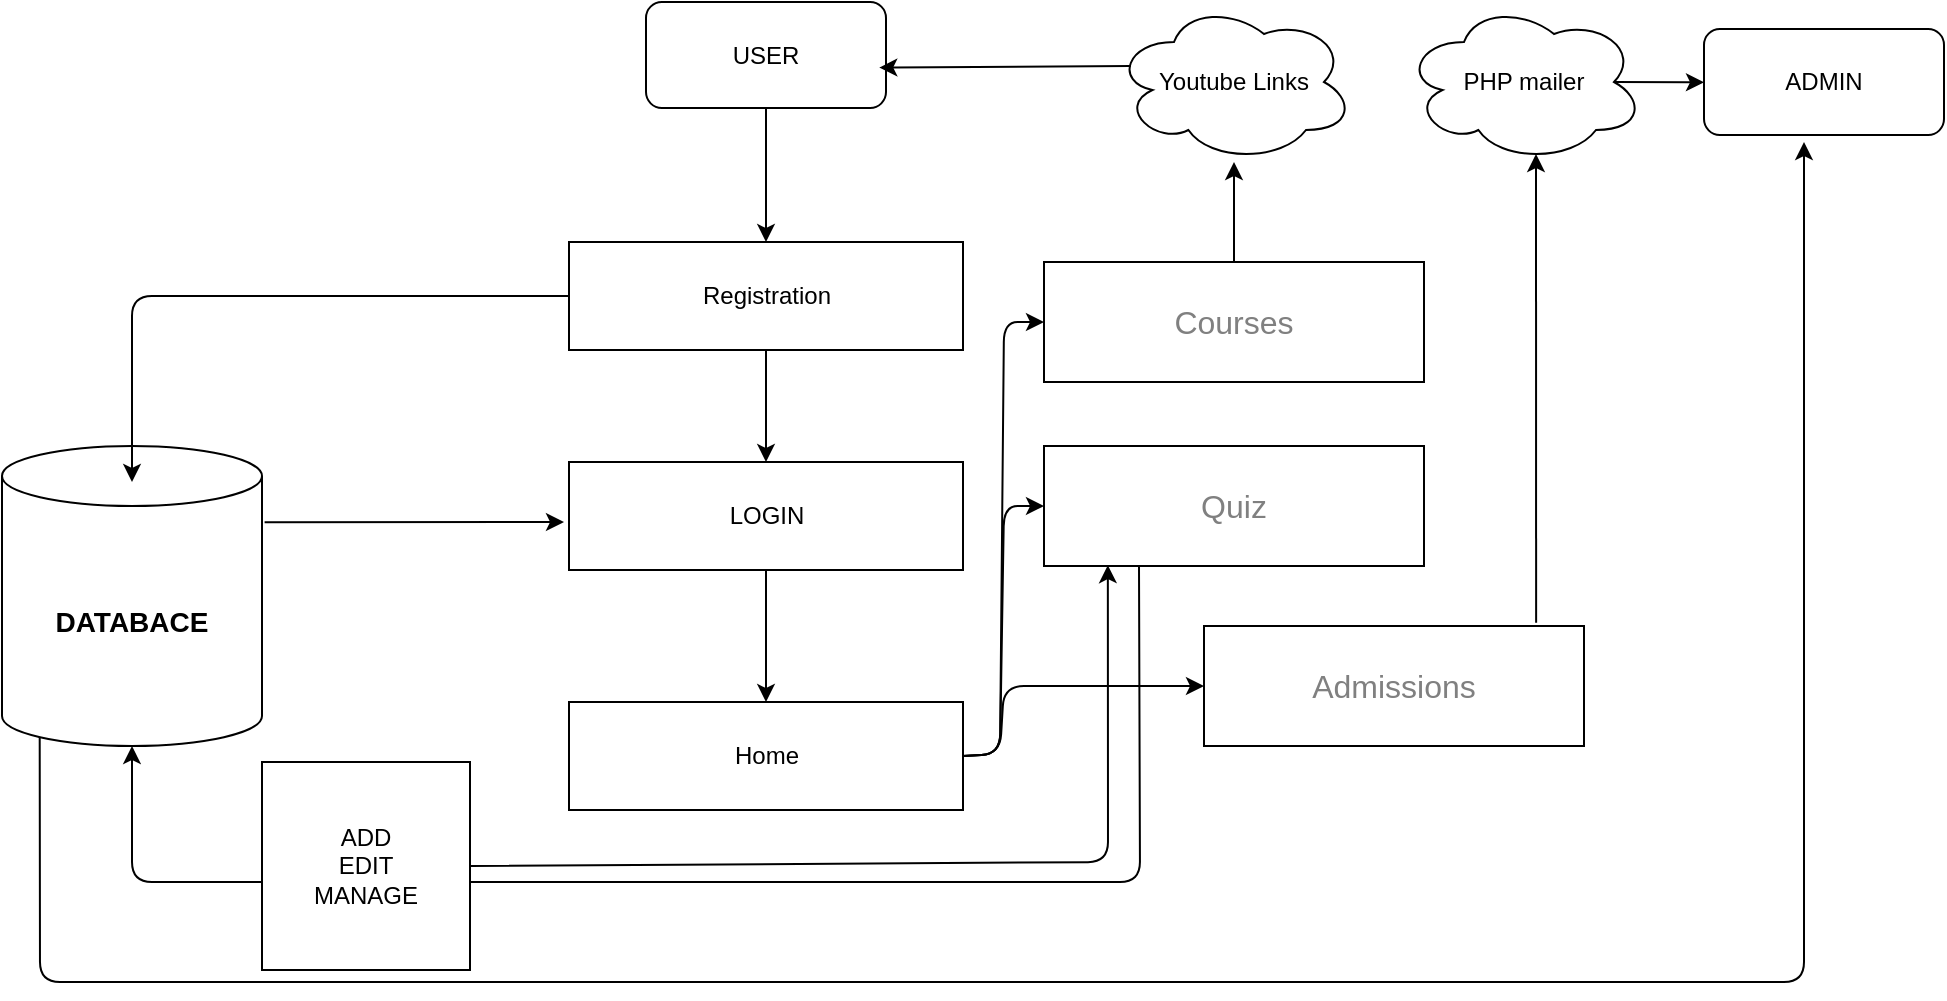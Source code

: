 <mxfile>
    <diagram id="-8j7JM75Foq9sBr7qPs-" name="Page-1">
        <mxGraphModel dx="465" dy="37" grid="0" gridSize="10" guides="1" tooltips="1" connect="1" arrows="1" fold="1" page="0" pageScale="1" pageWidth="850" pageHeight="1100" math="0" shadow="0">
            <root>
                <mxCell id="0"/>
                <mxCell id="1" parent="0"/>
                <mxCell id="22" style="edgeStyle=none;html=1;exitX=1.01;exitY=0.254;exitDx=0;exitDy=0;exitPerimeter=0;" parent="1" source="2" edge="1">
                    <mxGeometry relative="1" as="geometry">
                        <mxPoint x="170" y="380" as="targetPoint"/>
                    </mxGeometry>
                </mxCell>
                <mxCell id="41" style="edgeStyle=none;html=1;exitX=0.145;exitY=1;exitDx=0;exitDy=-4.35;exitPerimeter=0;" parent="1" source="2" edge="1">
                    <mxGeometry relative="1" as="geometry">
                        <mxPoint x="790" y="190" as="targetPoint"/>
                        <Array as="points">
                            <mxPoint x="-92" y="610"/>
                            <mxPoint x="790" y="610"/>
                        </Array>
                    </mxGeometry>
                </mxCell>
                <mxCell id="2" value="DATABACE" style="shape=cylinder3;whiteSpace=wrap;html=1;boundedLbl=1;backgroundOutline=1;size=15;fontStyle=1;fontSize=14;" parent="1" vertex="1">
                    <mxGeometry x="-111" y="342" width="130" height="150" as="geometry"/>
                </mxCell>
                <mxCell id="6" style="edgeStyle=none;html=1;exitX=0.5;exitY=1;exitDx=0;exitDy=0;entryX=0.5;entryY=0;entryDx=0;entryDy=0;" parent="1" source="4" target="5" edge="1">
                    <mxGeometry relative="1" as="geometry"/>
                </mxCell>
                <mxCell id="4" value="USER" style="rounded=1;whiteSpace=wrap;html=1;" parent="1" vertex="1">
                    <mxGeometry x="211" y="120" width="120" height="53" as="geometry"/>
                </mxCell>
                <mxCell id="12" style="edgeStyle=none;html=1;exitX=0.5;exitY=1;exitDx=0;exitDy=0;" parent="1" source="5" target="11" edge="1">
                    <mxGeometry relative="1" as="geometry"/>
                </mxCell>
                <mxCell id="5" value="Registration" style="rounded=0;whiteSpace=wrap;html=1;" parent="1" vertex="1">
                    <mxGeometry x="172.5" y="240" width="197" height="54" as="geometry"/>
                </mxCell>
                <mxCell id="7" style="edgeStyle=none;html=1;exitX=0;exitY=0.5;exitDx=0;exitDy=0;" parent="1" source="5" edge="1">
                    <mxGeometry relative="1" as="geometry">
                        <mxPoint x="-46" y="360" as="targetPoint"/>
                        <Array as="points">
                            <mxPoint x="-46" y="267"/>
                        </Array>
                    </mxGeometry>
                </mxCell>
                <mxCell id="17" style="edgeStyle=none;html=1;exitX=1;exitY=0.5;exitDx=0;exitDy=0;entryX=0;entryY=0.5;entryDx=0;entryDy=0;" parent="1" source="9" target="15" edge="1">
                    <mxGeometry relative="1" as="geometry">
                        <Array as="points">
                            <mxPoint x="388" y="496"/>
                            <mxPoint x="390" y="280"/>
                        </Array>
                    </mxGeometry>
                </mxCell>
                <mxCell id="25" style="edgeStyle=none;html=1;exitX=1;exitY=0.5;exitDx=0;exitDy=0;entryX=0;entryY=0.5;entryDx=0;entryDy=0;" parent="1" source="9" target="24" edge="1">
                    <mxGeometry relative="1" as="geometry">
                        <Array as="points">
                            <mxPoint x="388" y="496"/>
                            <mxPoint x="390" y="372"/>
                        </Array>
                    </mxGeometry>
                </mxCell>
                <mxCell id="32" style="edgeStyle=none;html=1;exitX=1;exitY=0.5;exitDx=0;exitDy=0;entryX=0;entryY=0.5;entryDx=0;entryDy=0;" parent="1" source="9" target="31" edge="1">
                    <mxGeometry relative="1" as="geometry">
                        <Array as="points">
                            <mxPoint x="388" y="496"/>
                            <mxPoint x="390" y="462"/>
                        </Array>
                    </mxGeometry>
                </mxCell>
                <mxCell id="9" value="Home" style="rounded=0;whiteSpace=wrap;html=1;" parent="1" vertex="1">
                    <mxGeometry x="172.5" y="470" width="197" height="54" as="geometry"/>
                </mxCell>
                <mxCell id="14" style="edgeStyle=none;html=1;exitX=0.5;exitY=1;exitDx=0;exitDy=0;entryX=0.5;entryY=0;entryDx=0;entryDy=0;" parent="1" source="11" target="9" edge="1">
                    <mxGeometry relative="1" as="geometry"/>
                </mxCell>
                <mxCell id="11" value="LOGIN" style="rounded=0;whiteSpace=wrap;html=1;" parent="1" vertex="1">
                    <mxGeometry x="172.5" y="350" width="197" height="54" as="geometry"/>
                </mxCell>
                <mxCell id="18" style="edgeStyle=none;html=1;exitX=0.5;exitY=0;exitDx=0;exitDy=0;" parent="1" source="15" target="19" edge="1">
                    <mxGeometry relative="1" as="geometry">
                        <mxPoint x="505" y="160" as="targetPoint"/>
                    </mxGeometry>
                </mxCell>
                <mxCell id="15" value="&lt;ul class=&quot;navbar-list&quot; style=&quot;margin: 0px; padding: 0px; box-sizing: border-box; display: flex; gap: 50px; color: rgb(128, 128, 128); font-family: Poppins, sans-serif; font-size: 16px; text-align: start;&quot;&gt;&lt;li class=&quot;navbar-item&quot; style=&quot;margin: 0px; padding-top: 0px; padding-bottom: 0px; box-sizing: border-box; list-style: none; border-block-end: none;&quot;&gt;Courses&lt;/li&gt;&lt;/ul&gt;" style="rounded=0;whiteSpace=wrap;html=1;" parent="1" vertex="1">
                    <mxGeometry x="410" y="250" width="190" height="60" as="geometry"/>
                </mxCell>
                <mxCell id="19" value="Youtube Links" style="ellipse;shape=cloud;whiteSpace=wrap;html=1;" parent="1" vertex="1">
                    <mxGeometry x="445" y="120" width="120" height="80" as="geometry"/>
                </mxCell>
                <mxCell id="21" style="edgeStyle=none;html=1;exitX=0.07;exitY=0.4;exitDx=0;exitDy=0;exitPerimeter=0;entryX=0.972;entryY=0.619;entryDx=0;entryDy=0;entryPerimeter=0;" parent="1" source="19" target="4" edge="1">
                    <mxGeometry relative="1" as="geometry"/>
                </mxCell>
                <mxCell id="24" value="&lt;ul class=&quot;navbar-list&quot; style=&quot;margin: 0px; padding: 0px; box-sizing: border-box; display: flex; gap: 50px; color: rgb(128, 128, 128); font-family: Poppins, sans-serif; font-size: 16px; text-align: start;&quot;&gt;&lt;li class=&quot;navbar-item&quot; style=&quot;margin: 0px; padding-top: 0px; padding-bottom: 0px; box-sizing: border-box; list-style: none; border-block-end: none;&quot;&gt;Quiz&lt;/li&gt;&lt;/ul&gt;" style="rounded=0;whiteSpace=wrap;html=1;" parent="1" vertex="1">
                    <mxGeometry x="410" y="342" width="190" height="60" as="geometry"/>
                </mxCell>
                <mxCell id="26" style="edgeStyle=none;html=1;exitX=0.25;exitY=1;exitDx=0;exitDy=0;entryX=0.5;entryY=1;entryDx=0;entryDy=0;entryPerimeter=0;" parent="1" source="24" target="2" edge="1">
                    <mxGeometry relative="1" as="geometry">
                        <Array as="points">
                            <mxPoint x="458" y="560"/>
                            <mxPoint x="-46" y="560"/>
                        </Array>
                    </mxGeometry>
                </mxCell>
                <mxCell id="27" value="ADD&lt;div&gt;EDIT&lt;/div&gt;&lt;div&gt;MANAGE&lt;/div&gt;" style="whiteSpace=wrap;html=1;aspect=fixed;" parent="1" vertex="1">
                    <mxGeometry x="19" y="500" width="104" height="104" as="geometry"/>
                </mxCell>
                <mxCell id="30" style="edgeStyle=none;html=1;exitX=1;exitY=0.5;exitDx=0;exitDy=0;entryX=0.168;entryY=0.993;entryDx=0;entryDy=0;entryPerimeter=0;" parent="1" source="27" target="24" edge="1">
                    <mxGeometry relative="1" as="geometry">
                        <Array as="points">
                            <mxPoint x="442" y="550"/>
                        </Array>
                    </mxGeometry>
                </mxCell>
                <mxCell id="37" style="edgeStyle=none;html=1;exitX=0.874;exitY=-0.027;exitDx=0;exitDy=0;exitPerimeter=0;entryX=0.55;entryY=0.95;entryDx=0;entryDy=0;entryPerimeter=0;" parent="1" source="31" target="34" edge="1">
                    <mxGeometry relative="1" as="geometry"/>
                </mxCell>
                <mxCell id="31" value="&lt;ul class=&quot;navbar-list&quot; style=&quot;margin: 0px; padding: 0px; box-sizing: border-box; display: flex; gap: 50px; color: rgb(128, 128, 128); font-family: Poppins, sans-serif; font-size: 16px; text-align: start;&quot;&gt;&lt;li class=&quot;navbar-item&quot; style=&quot;margin: 0px; padding-top: 0px; padding-bottom: 0px; box-sizing: border-box; list-style: none; border-block-end: none;&quot;&gt;Admissions&lt;/li&gt;&lt;/ul&gt;" style="rounded=0;whiteSpace=wrap;html=1;" parent="1" vertex="1">
                    <mxGeometry x="490" y="432" width="190" height="60" as="geometry"/>
                </mxCell>
                <mxCell id="39" style="edgeStyle=none;html=1;exitX=0.875;exitY=0.5;exitDx=0;exitDy=0;exitPerimeter=0;" parent="1" source="34" edge="1">
                    <mxGeometry relative="1" as="geometry">
                        <mxPoint x="740" y="160.167" as="targetPoint"/>
                    </mxGeometry>
                </mxCell>
                <mxCell id="34" value="PHP mailer" style="ellipse;shape=cloud;whiteSpace=wrap;html=1;" parent="1" vertex="1">
                    <mxGeometry x="590" y="120" width="120" height="80" as="geometry"/>
                </mxCell>
                <mxCell id="40" value="ADMIN" style="rounded=1;whiteSpace=wrap;html=1;" parent="1" vertex="1">
                    <mxGeometry x="740" y="133.5" width="120" height="53" as="geometry"/>
                </mxCell>
            </root>
        </mxGraphModel>
    </diagram>
</mxfile>